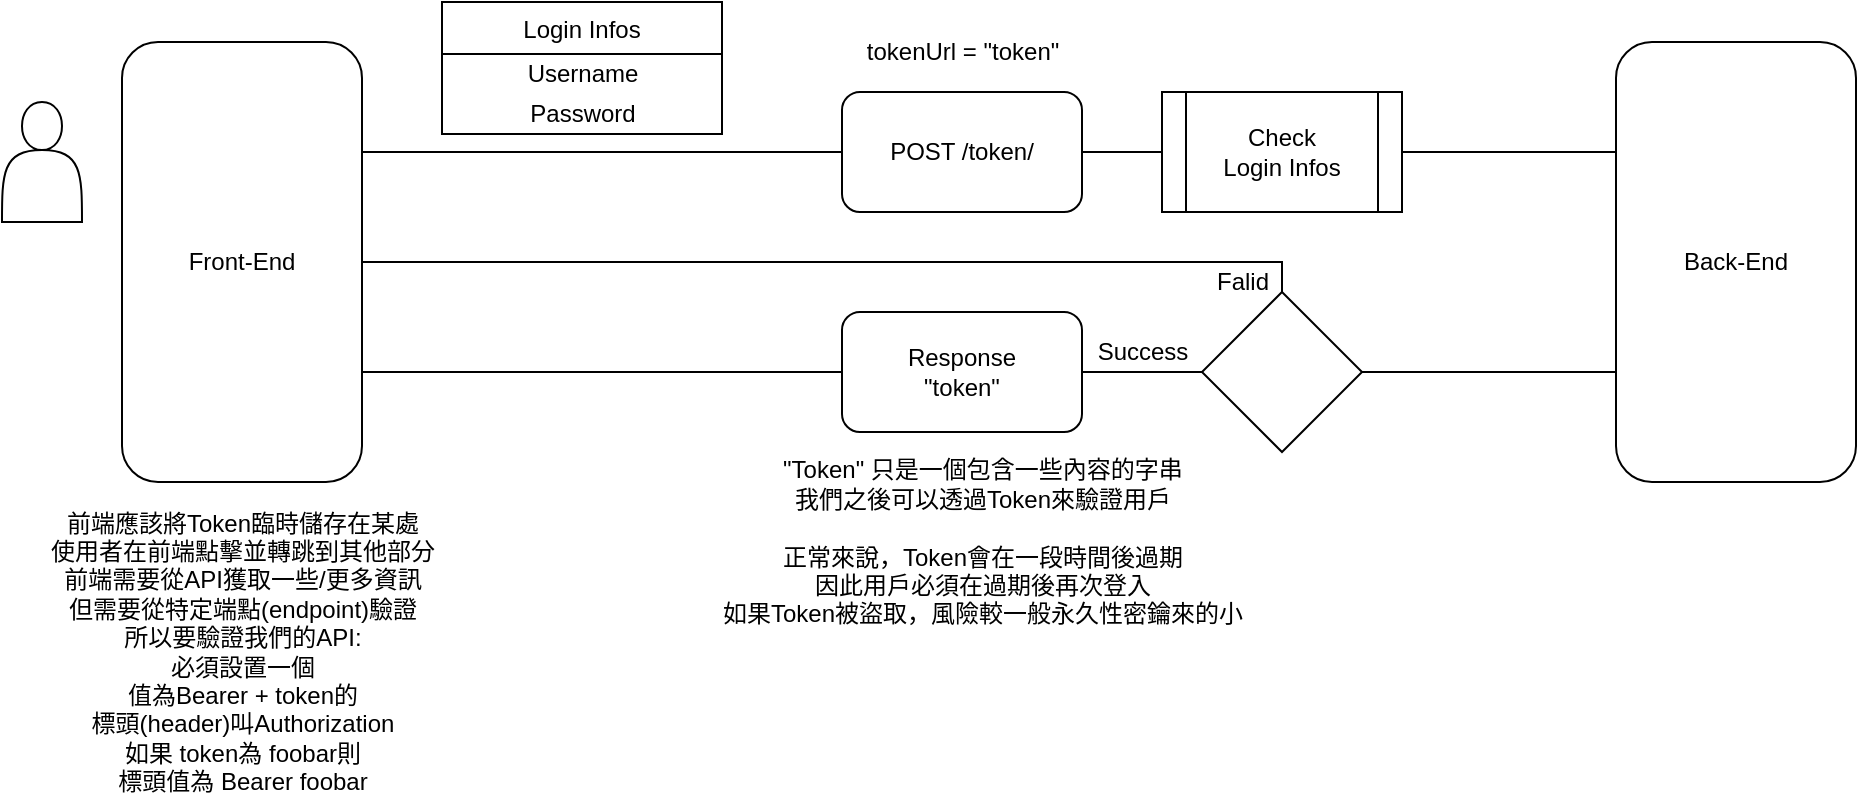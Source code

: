 <mxfile version="16.5.1" type="device"><diagram id="zm_J-GnCV-SvolnCPla2" name="第1頁"><mxGraphModel dx="1249" dy="764" grid="1" gridSize="10" guides="1" tooltips="1" connect="1" arrows="1" fold="1" page="1" pageScale="1" pageWidth="827" pageHeight="1169" math="0" shadow="0"><root><mxCell id="0"/><mxCell id="1" parent="0"/><mxCell id="Iz7DYNJk3bLHOjSPc_b--1" value="Front-End" style="rounded=1;whiteSpace=wrap;html=1;" vertex="1" parent="1"><mxGeometry x="80" y="170" width="120" height="220" as="geometry"/></mxCell><mxCell id="Iz7DYNJk3bLHOjSPc_b--22" style="edgeStyle=orthogonalEdgeStyle;rounded=0;orthogonalLoop=1;jettySize=auto;html=1;exitX=0;exitY=0.75;exitDx=0;exitDy=0;entryX=1;entryY=0.5;entryDx=0;entryDy=0;endArrow=none;endFill=0;" edge="1" parent="1" source="Iz7DYNJk3bLHOjSPc_b--2" target="Iz7DYNJk3bLHOjSPc_b--20"><mxGeometry relative="1" as="geometry"/></mxCell><mxCell id="Iz7DYNJk3bLHOjSPc_b--2" value="Back-End" style="rounded=1;whiteSpace=wrap;html=1;" vertex="1" parent="1"><mxGeometry x="827" y="170" width="120" height="220" as="geometry"/></mxCell><mxCell id="Iz7DYNJk3bLHOjSPc_b--6" value="" style="shape=actor;whiteSpace=wrap;html=1;" vertex="1" parent="1"><mxGeometry x="20" y="200" width="40" height="60" as="geometry"/></mxCell><mxCell id="Iz7DYNJk3bLHOjSPc_b--8" value="Login Infos" style="swimlane;fontStyle=0;childLayout=stackLayout;horizontal=1;startSize=26;fillColor=none;horizontalStack=0;resizeParent=1;resizeParentMax=0;resizeLast=0;collapsible=1;marginBottom=0;" vertex="1" parent="1"><mxGeometry x="240" y="150" width="140" height="66" as="geometry"/></mxCell><mxCell id="Iz7DYNJk3bLHOjSPc_b--4" value="Username" style="text;html=1;align=center;verticalAlign=middle;resizable=0;points=[];autosize=1;strokeColor=none;fillColor=none;" vertex="1" parent="Iz7DYNJk3bLHOjSPc_b--8"><mxGeometry y="26" width="140" height="20" as="geometry"/></mxCell><mxCell id="Iz7DYNJk3bLHOjSPc_b--5" value="Password" style="text;html=1;align=center;verticalAlign=middle;resizable=0;points=[];autosize=1;strokeColor=none;fillColor=none;" vertex="1" parent="Iz7DYNJk3bLHOjSPc_b--8"><mxGeometry y="46" width="140" height="20" as="geometry"/></mxCell><mxCell id="Iz7DYNJk3bLHOjSPc_b--18" style="edgeStyle=orthogonalEdgeStyle;rounded=0;orthogonalLoop=1;jettySize=auto;html=1;exitX=1;exitY=0.5;exitDx=0;exitDy=0;entryX=0;entryY=0.5;entryDx=0;entryDy=0;endArrow=none;endFill=0;" edge="1" parent="1" source="Iz7DYNJk3bLHOjSPc_b--12" target="Iz7DYNJk3bLHOjSPc_b--17"><mxGeometry relative="1" as="geometry"/></mxCell><mxCell id="Iz7DYNJk3bLHOjSPc_b--29" style="edgeStyle=orthogonalEdgeStyle;rounded=0;orthogonalLoop=1;jettySize=auto;html=1;exitX=0;exitY=0.5;exitDx=0;exitDy=0;entryX=1;entryY=0.25;entryDx=0;entryDy=0;endArrow=none;endFill=0;" edge="1" parent="1" source="Iz7DYNJk3bLHOjSPc_b--12" target="Iz7DYNJk3bLHOjSPc_b--1"><mxGeometry relative="1" as="geometry"/></mxCell><mxCell id="Iz7DYNJk3bLHOjSPc_b--12" value="POST /token/" style="rounded=1;whiteSpace=wrap;html=1;" vertex="1" parent="1"><mxGeometry x="440" y="195" width="120" height="60" as="geometry"/></mxCell><mxCell id="Iz7DYNJk3bLHOjSPc_b--16" value="tokenUrl = &quot;token&quot;" style="text;html=1;align=center;verticalAlign=middle;resizable=0;points=[];autosize=1;strokeColor=none;fillColor=none;" vertex="1" parent="1"><mxGeometry x="445" y="165" width="110" height="20" as="geometry"/></mxCell><mxCell id="Iz7DYNJk3bLHOjSPc_b--21" style="edgeStyle=orthogonalEdgeStyle;rounded=0;orthogonalLoop=1;jettySize=auto;html=1;exitX=1;exitY=0.5;exitDx=0;exitDy=0;entryX=0;entryY=0.25;entryDx=0;entryDy=0;endArrow=none;endFill=0;" edge="1" parent="1" source="Iz7DYNJk3bLHOjSPc_b--17" target="Iz7DYNJk3bLHOjSPc_b--2"><mxGeometry relative="1" as="geometry"/></mxCell><mxCell id="Iz7DYNJk3bLHOjSPc_b--17" value="Check&lt;br&gt;Login Infos" style="shape=process;whiteSpace=wrap;html=1;backgroundOutline=1;" vertex="1" parent="1"><mxGeometry x="600" y="195" width="120" height="60" as="geometry"/></mxCell><mxCell id="Iz7DYNJk3bLHOjSPc_b--23" style="edgeStyle=orthogonalEdgeStyle;rounded=0;orthogonalLoop=1;jettySize=auto;html=1;exitX=0;exitY=0.5;exitDx=0;exitDy=0;endArrow=none;endFill=0;entryX=1;entryY=0.5;entryDx=0;entryDy=0;" edge="1" parent="1" source="Iz7DYNJk3bLHOjSPc_b--20" target="Iz7DYNJk3bLHOjSPc_b--26"><mxGeometry relative="1" as="geometry"><mxPoint x="530" y="335" as="targetPoint"/></mxGeometry></mxCell><mxCell id="Iz7DYNJk3bLHOjSPc_b--33" style="edgeStyle=orthogonalEdgeStyle;rounded=0;orthogonalLoop=1;jettySize=auto;html=1;exitX=0.5;exitY=0;exitDx=0;exitDy=0;entryX=1;entryY=0.5;entryDx=0;entryDy=0;endArrow=none;endFill=0;" edge="1" parent="1" source="Iz7DYNJk3bLHOjSPc_b--20" target="Iz7DYNJk3bLHOjSPc_b--1"><mxGeometry relative="1" as="geometry"><Array as="points"><mxPoint x="660" y="280"/></Array></mxGeometry></mxCell><mxCell id="Iz7DYNJk3bLHOjSPc_b--20" value="" style="rhombus;whiteSpace=wrap;html=1;" vertex="1" parent="1"><mxGeometry x="620" y="295" width="80" height="80" as="geometry"/></mxCell><mxCell id="Iz7DYNJk3bLHOjSPc_b--24" value="Success" style="text;html=1;align=center;verticalAlign=middle;resizable=0;points=[];autosize=1;strokeColor=none;fillColor=none;" vertex="1" parent="1"><mxGeometry x="560" y="315" width="60" height="20" as="geometry"/></mxCell><mxCell id="Iz7DYNJk3bLHOjSPc_b--25" value="Falid" style="text;html=1;align=center;verticalAlign=middle;resizable=0;points=[];autosize=1;strokeColor=none;fillColor=none;" vertex="1" parent="1"><mxGeometry x="620" y="280" width="40" height="20" as="geometry"/></mxCell><mxCell id="Iz7DYNJk3bLHOjSPc_b--32" style="edgeStyle=orthogonalEdgeStyle;rounded=0;orthogonalLoop=1;jettySize=auto;html=1;exitX=0;exitY=0.5;exitDx=0;exitDy=0;endArrow=none;endFill=0;entryX=1;entryY=0.75;entryDx=0;entryDy=0;" edge="1" parent="1" source="Iz7DYNJk3bLHOjSPc_b--26" target="Iz7DYNJk3bLHOjSPc_b--1"><mxGeometry relative="1" as="geometry"><mxPoint x="200" y="340" as="targetPoint"/></mxGeometry></mxCell><mxCell id="Iz7DYNJk3bLHOjSPc_b--26" value="Response&lt;br&gt;&quot;token&quot;" style="rounded=1;whiteSpace=wrap;html=1;" vertex="1" parent="1"><mxGeometry x="440" y="305" width="120" height="60" as="geometry"/></mxCell><mxCell id="Iz7DYNJk3bLHOjSPc_b--27" value="&quot;Token&quot; 只是一個包含一些內容的字串&lt;br&gt;我們之後可以透過Token來驗證用戶&lt;br&gt;&lt;br&gt;正常來說，Token會在一段時間後過期&lt;br&gt;因此用戶必須在過期後再次登入&lt;br&gt;如果Token被盜取，風險較一般永久性密鑰來的小" style="text;html=1;align=center;verticalAlign=middle;resizable=0;points=[];autosize=1;strokeColor=none;fillColor=none;" vertex="1" parent="1"><mxGeometry x="370" y="375" width="280" height="90" as="geometry"/></mxCell><mxCell id="Iz7DYNJk3bLHOjSPc_b--31" value="前端應該將Token臨時儲存在某處&lt;br&gt;使用者在前端點擊並轉跳到其他部分&lt;br&gt;前端需要從API獲取一些/更多資訊&lt;br&gt;但需要從特定端點(endpoint)驗證&lt;br&gt;所以要驗證我們的API:&lt;br&gt;必須設置一個&lt;br&gt;值為Bearer + token的&lt;br&gt;標頭(header)叫Authorization&lt;br&gt;如果 token為 foobar則&lt;br&gt;標頭值為 Bearer foobar&lt;br&gt;" style="text;html=1;align=center;verticalAlign=middle;resizable=0;points=[];autosize=1;strokeColor=none;fillColor=none;" vertex="1" parent="1"><mxGeometry x="35" y="400" width="210" height="150" as="geometry"/></mxCell></root></mxGraphModel></diagram></mxfile>